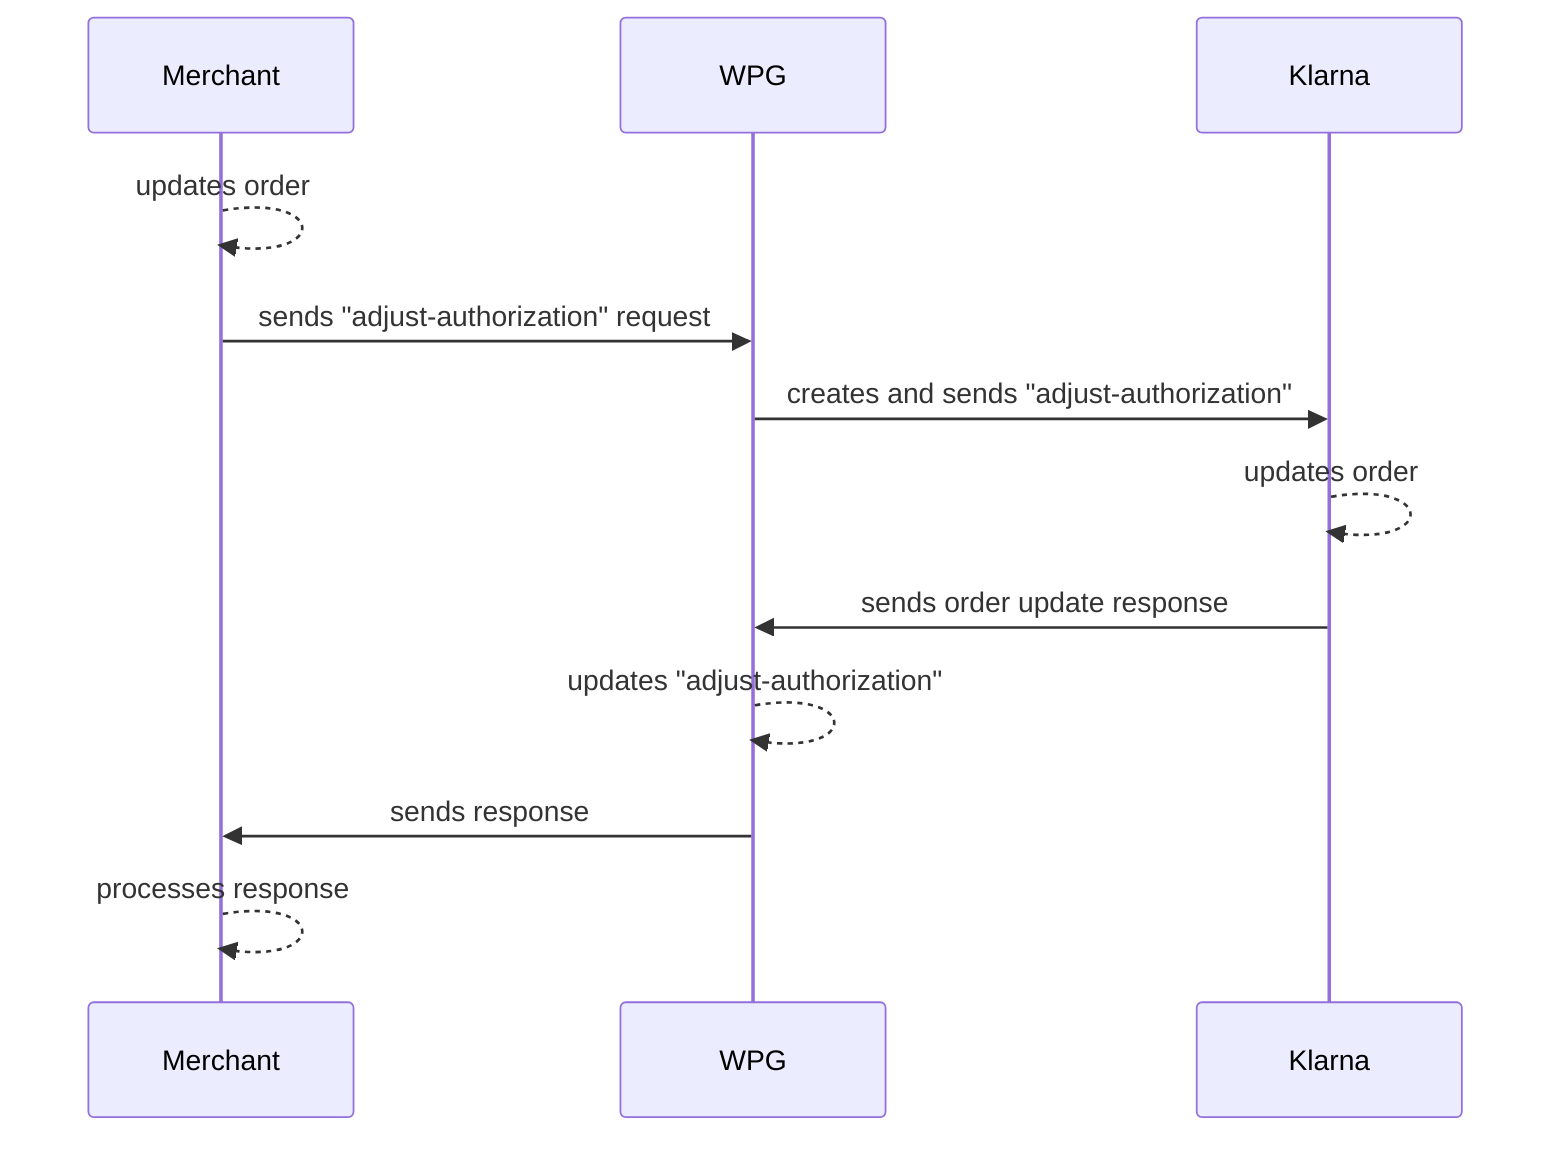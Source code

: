 sequenceDiagram

    participant M as Merchant

    participant W as WPG

    participant K as Klarna

M-->>M: updates order

M->>W: sends "adjust-authorization" request

W->>K: creates and sends "adjust-authorization"

K-->>K: updates order

K->>W: sends order update response

W-->>W: updates "adjust-authorization"

W->>M: sends response

M-->>M: processes response